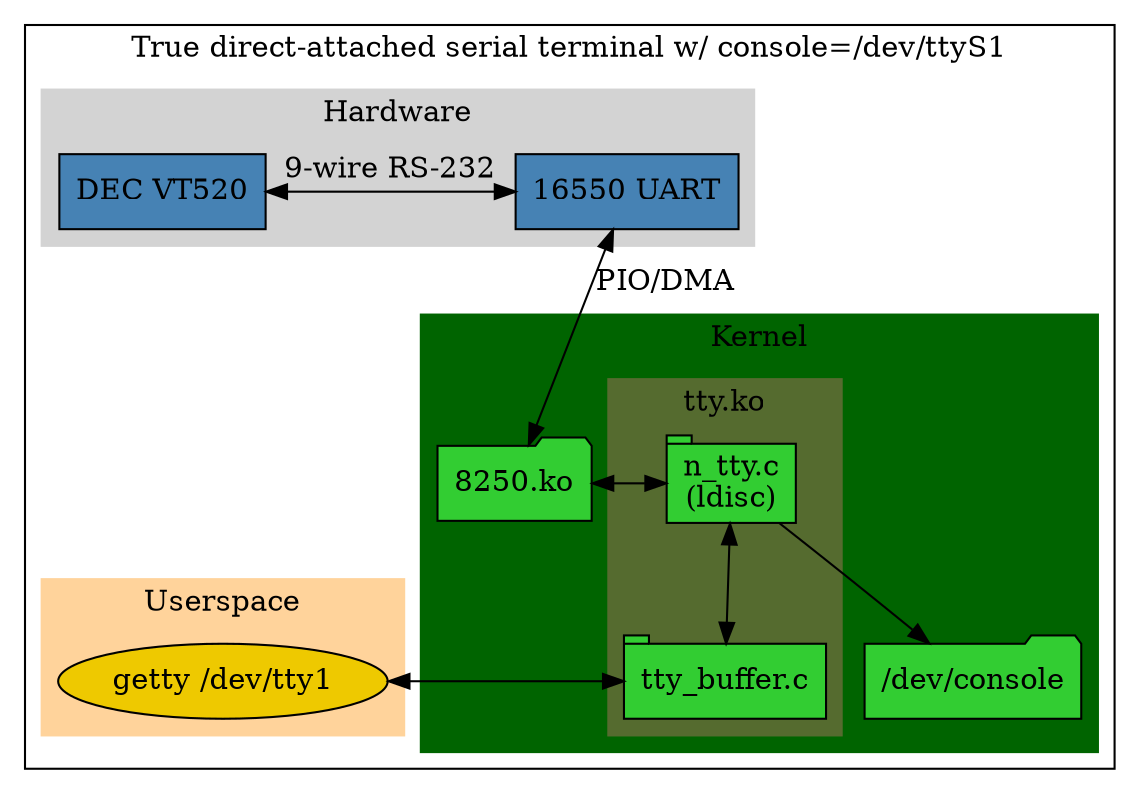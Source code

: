 digraph G {
  newrank=true;
  subgraph cluster_Serialconsole {
    label="True direct-attached serial terminal w/ console=/dev/ttyS1";
    subgraph cluster_hardware {
      label="Hardware";
      color=lightgrey;
      style=filled;
      Terminal->UART [ dir="both" label="9-wire RS-232" labelloc="b" ]
      Terminal [ shape=box style=filled fillcolor=steelblue label="DEC VT520" ]
      UART [ shape=box style=filled fillcolor=steelblue label="16550 UART" ]
      { rank=same; Terminal UART } 
    }
    subgraph cluster_kernel {
      label="Kernel";
      color=darkgreen;
      style=filled;
      subgraph cluster_tty {
        ldisc [ shape=tab style=filled fillcolor=limegreen label="n_tty.c\n(ldisc)" ]
        ttyio [ shape=tab style=filled fillcolor=limegreen label="tty_buffer.c" ]
        label="tty.ko";
        color=darkolivegreen;
        style=filled;
        shape=folder;
        ldisc->ttyio [dir="both"];  
      }
      Serial [ shape=folder style=filled fillcolor=limegreen label="8250.ko" ] 
      Serial->ldisc [dir="both"];
      console [shape=folder style=filled fillcolor=limegreen label="/dev/console" ]
      ldisc->console
      { rank=same; ldisc Serial }
      { rank=same; ttyio console }
    }
    UART->Serial [dir="both" label="PIO/DMA" ]
    subgraph cluster_userspace {
      getty [ shape=ellipse style=filled fillcolor=gold2 label="getty /dev/tty1" ]
      label="Userspace";
      color=burlywood1;
      style=filled;
    }
    ttyio->getty [ dir="both" ]
  }
  {rank=same; getty ttyio console}
}
